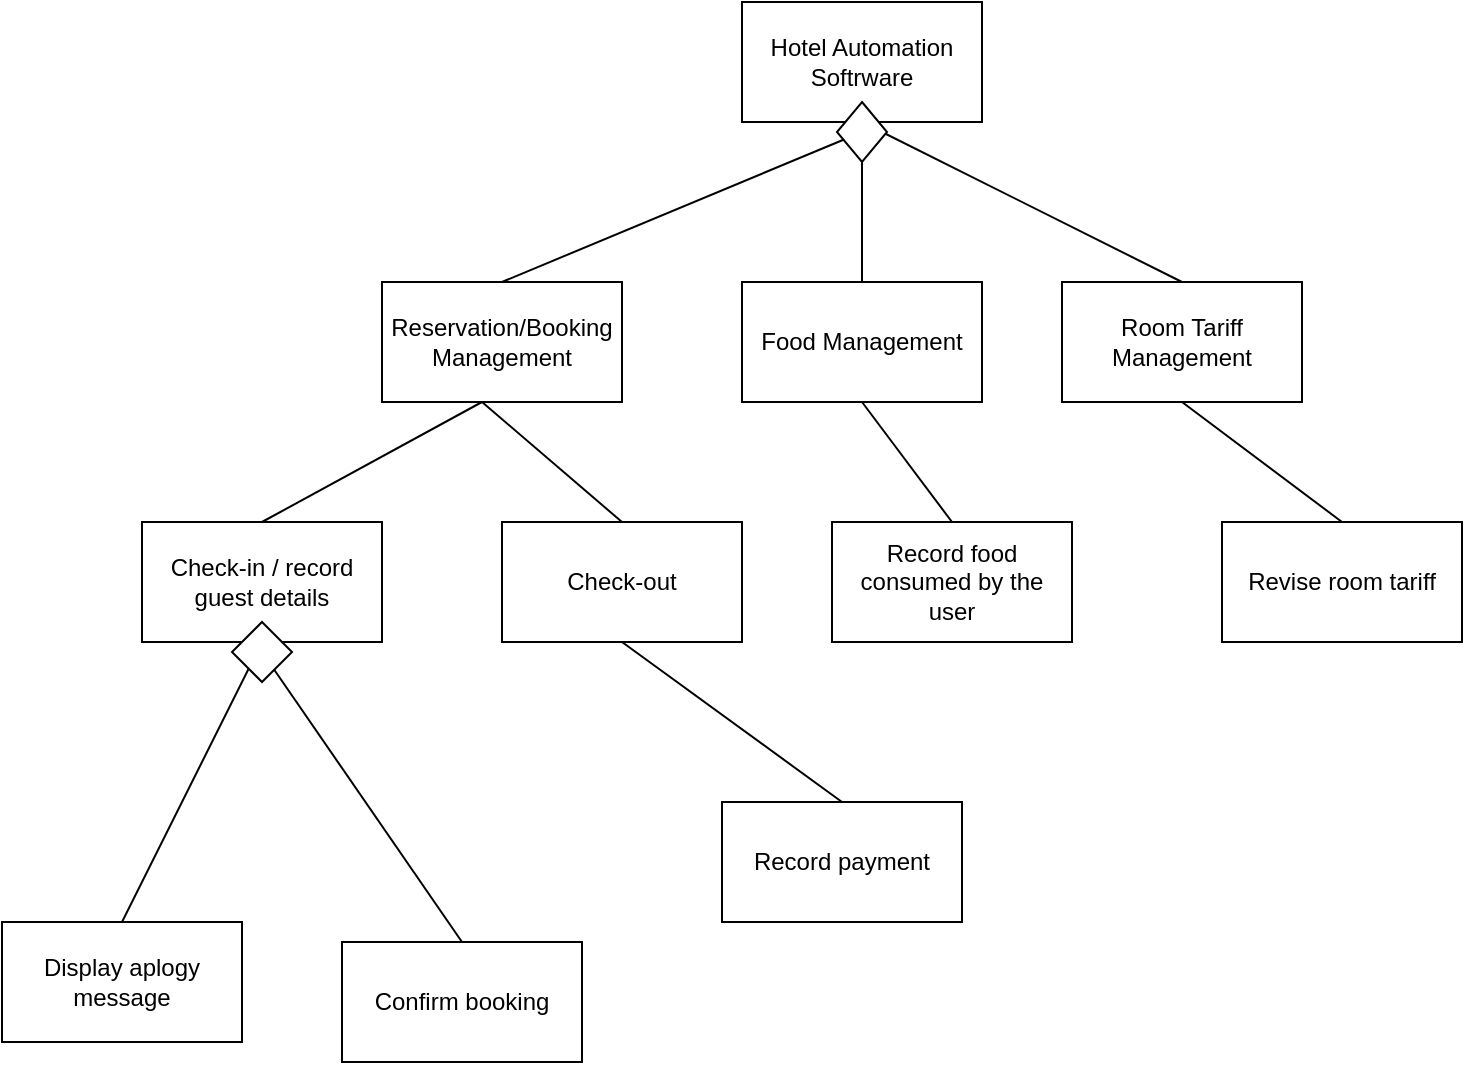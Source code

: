<mxfile version="23.0.2" type="github">
  <diagram name="Page-1" id="g9mWmTQ1nybfM8FPqdao">
    <mxGraphModel dx="832" dy="481" grid="1" gridSize="10" guides="1" tooltips="1" connect="1" arrows="1" fold="1" page="1" pageScale="1" pageWidth="850" pageHeight="1100" math="0" shadow="0">
      <root>
        <mxCell id="0" />
        <mxCell id="1" parent="0" />
        <mxCell id="S7oeK-ySaSxlkqAcZ5Gg-1" value="Hotel Automation Softrware" style="rounded=0;whiteSpace=wrap;html=1;" parent="1" vertex="1">
          <mxGeometry x="380" y="50" width="120" height="60" as="geometry" />
        </mxCell>
        <mxCell id="S7oeK-ySaSxlkqAcZ5Gg-2" value="Food Management" style="whiteSpace=wrap;html=1;rounded=0;" parent="1" vertex="1">
          <mxGeometry x="380" y="190" width="120" height="60" as="geometry" />
        </mxCell>
        <mxCell id="S7oeK-ySaSxlkqAcZ5Gg-4" value="Room Tariff Management" style="whiteSpace=wrap;html=1;rounded=0;" parent="1" vertex="1">
          <mxGeometry x="540" y="190" width="120" height="60" as="geometry" />
        </mxCell>
        <mxCell id="S7oeK-ySaSxlkqAcZ5Gg-6" value="" style="endArrow=none;html=1;rounded=0;exitX=0.5;exitY=0;exitDx=0;exitDy=0;" parent="1" source="S7oeK-ySaSxlkqAcZ5Gg-4" edge="1">
          <mxGeometry width="50" height="50" relative="1" as="geometry">
            <mxPoint x="510" y="160" as="sourcePoint" />
            <mxPoint x="440" y="110" as="targetPoint" />
          </mxGeometry>
        </mxCell>
        <mxCell id="S7oeK-ySaSxlkqAcZ5Gg-7" value="Reservation/Booking Management" style="rounded=0;whiteSpace=wrap;html=1;" parent="1" vertex="1">
          <mxGeometry x="200" y="190" width="120" height="60" as="geometry" />
        </mxCell>
        <mxCell id="S7oeK-ySaSxlkqAcZ5Gg-8" value="" style="endArrow=none;html=1;rounded=0;exitX=0.5;exitY=0;exitDx=0;exitDy=0;" parent="1" source="9odn9yFplDdaNevwLGTy-14" edge="1">
          <mxGeometry width="50" height="50" relative="1" as="geometry">
            <mxPoint x="390" y="160" as="sourcePoint" />
            <mxPoint x="440" y="110" as="targetPoint" />
          </mxGeometry>
        </mxCell>
        <mxCell id="S7oeK-ySaSxlkqAcZ5Gg-9" value="Check-in / record guest details" style="rounded=0;whiteSpace=wrap;html=1;" parent="1" vertex="1">
          <mxGeometry x="80" y="310" width="120" height="60" as="geometry" />
        </mxCell>
        <mxCell id="S7oeK-ySaSxlkqAcZ5Gg-10" value="Check-out" style="rounded=0;whiteSpace=wrap;html=1;" parent="1" vertex="1">
          <mxGeometry x="260" y="310" width="120" height="60" as="geometry" />
        </mxCell>
        <mxCell id="S7oeK-ySaSxlkqAcZ5Gg-11" value="" style="endArrow=none;html=1;rounded=0;exitX=0.5;exitY=0;exitDx=0;exitDy=0;" parent="1" source="S7oeK-ySaSxlkqAcZ5Gg-9" edge="1">
          <mxGeometry width="50" height="50" relative="1" as="geometry">
            <mxPoint x="200" y="300" as="sourcePoint" />
            <mxPoint x="250" y="250" as="targetPoint" />
          </mxGeometry>
        </mxCell>
        <mxCell id="S7oeK-ySaSxlkqAcZ5Gg-12" value="" style="endArrow=none;html=1;rounded=0;exitX=0.5;exitY=0;exitDx=0;exitDy=0;" parent="1" source="S7oeK-ySaSxlkqAcZ5Gg-10" edge="1">
          <mxGeometry width="50" height="50" relative="1" as="geometry">
            <mxPoint x="200" y="300" as="sourcePoint" />
            <mxPoint x="250" y="250" as="targetPoint" />
          </mxGeometry>
        </mxCell>
        <mxCell id="S7oeK-ySaSxlkqAcZ5Gg-14" value="Display aplogy message" style="rounded=0;whiteSpace=wrap;html=1;" parent="1" vertex="1">
          <mxGeometry x="10" y="510" width="120" height="60" as="geometry" />
        </mxCell>
        <mxCell id="S7oeK-ySaSxlkqAcZ5Gg-15" value="Confirm booking" style="rounded=0;whiteSpace=wrap;html=1;" parent="1" vertex="1">
          <mxGeometry x="180" y="520" width="120" height="60" as="geometry" />
        </mxCell>
        <mxCell id="S7oeK-ySaSxlkqAcZ5Gg-18" value="" style="endArrow=none;html=1;rounded=0;exitX=0.5;exitY=0;exitDx=0;exitDy=0;" parent="1" source="9odn9yFplDdaNevwLGTy-11" edge="1">
          <mxGeometry width="50" height="50" relative="1" as="geometry">
            <mxPoint x="90" y="550" as="sourcePoint" />
            <mxPoint x="140" y="370" as="targetPoint" />
          </mxGeometry>
        </mxCell>
        <mxCell id="9odn9yFplDdaNevwLGTy-1" value="Record payment" style="rounded=0;whiteSpace=wrap;html=1;" vertex="1" parent="1">
          <mxGeometry x="370" y="450" width="120" height="60" as="geometry" />
        </mxCell>
        <mxCell id="9odn9yFplDdaNevwLGTy-2" value="" style="endArrow=none;html=1;rounded=0;exitX=0.5;exitY=0;exitDx=0;exitDy=0;" edge="1" parent="1" source="9odn9yFplDdaNevwLGTy-1">
          <mxGeometry width="50" height="50" relative="1" as="geometry">
            <mxPoint x="270" y="420" as="sourcePoint" />
            <mxPoint x="320" y="370" as="targetPoint" />
          </mxGeometry>
        </mxCell>
        <mxCell id="9odn9yFplDdaNevwLGTy-3" value="Record food consumed by the user" style="rounded=0;whiteSpace=wrap;html=1;" vertex="1" parent="1">
          <mxGeometry x="425" y="310" width="120" height="60" as="geometry" />
        </mxCell>
        <mxCell id="9odn9yFplDdaNevwLGTy-4" value="" style="endArrow=none;html=1;rounded=0;exitX=0.5;exitY=0;exitDx=0;exitDy=0;" edge="1" parent="1" source="9odn9yFplDdaNevwLGTy-3">
          <mxGeometry width="50" height="50" relative="1" as="geometry">
            <mxPoint x="390" y="300" as="sourcePoint" />
            <mxPoint x="440" y="250" as="targetPoint" />
          </mxGeometry>
        </mxCell>
        <mxCell id="9odn9yFplDdaNevwLGTy-5" value="Revise room tariff" style="rounded=0;whiteSpace=wrap;html=1;" vertex="1" parent="1">
          <mxGeometry x="620" y="310" width="120" height="60" as="geometry" />
        </mxCell>
        <mxCell id="9odn9yFplDdaNevwLGTy-6" value="" style="endArrow=none;html=1;rounded=0;exitX=0.5;exitY=0;exitDx=0;exitDy=0;" edge="1" parent="1" source="9odn9yFplDdaNevwLGTy-5">
          <mxGeometry width="50" height="50" relative="1" as="geometry">
            <mxPoint x="550" y="300" as="sourcePoint" />
            <mxPoint x="600" y="250" as="targetPoint" />
          </mxGeometry>
        </mxCell>
        <mxCell id="9odn9yFplDdaNevwLGTy-10" value="" style="endArrow=none;html=1;rounded=0;exitX=0.5;exitY=0;exitDx=0;exitDy=0;" edge="1" parent="1" source="S7oeK-ySaSxlkqAcZ5Gg-2">
          <mxGeometry width="50" height="50" relative="1" as="geometry">
            <mxPoint x="400" y="270" as="sourcePoint" />
            <mxPoint x="440" y="110" as="targetPoint" />
          </mxGeometry>
        </mxCell>
        <mxCell id="9odn9yFplDdaNevwLGTy-12" value="" style="endArrow=none;html=1;rounded=0;exitX=0.5;exitY=0;exitDx=0;exitDy=0;" edge="1" parent="1" source="S7oeK-ySaSxlkqAcZ5Gg-14">
          <mxGeometry width="50" height="50" relative="1" as="geometry">
            <mxPoint x="70" y="510" as="sourcePoint" />
            <mxPoint x="140" y="370" as="targetPoint" />
          </mxGeometry>
        </mxCell>
        <mxCell id="9odn9yFplDdaNevwLGTy-13" value="" style="endArrow=none;html=1;rounded=0;exitX=0.5;exitY=0;exitDx=0;exitDy=0;" edge="1" parent="1" source="S7oeK-ySaSxlkqAcZ5Gg-15" target="9odn9yFplDdaNevwLGTy-11">
          <mxGeometry width="50" height="50" relative="1" as="geometry">
            <mxPoint x="240" y="520" as="sourcePoint" />
            <mxPoint x="140" y="370" as="targetPoint" />
          </mxGeometry>
        </mxCell>
        <mxCell id="9odn9yFplDdaNevwLGTy-11" value="" style="rhombus;whiteSpace=wrap;html=1;" vertex="1" parent="1">
          <mxGeometry x="125" y="360" width="30" height="30" as="geometry" />
        </mxCell>
        <mxCell id="9odn9yFplDdaNevwLGTy-15" value="" style="endArrow=none;html=1;rounded=0;exitX=0.5;exitY=0;exitDx=0;exitDy=0;" edge="1" parent="1" source="S7oeK-ySaSxlkqAcZ5Gg-7" target="9odn9yFplDdaNevwLGTy-14">
          <mxGeometry width="50" height="50" relative="1" as="geometry">
            <mxPoint x="260" y="190" as="sourcePoint" />
            <mxPoint x="440" y="110" as="targetPoint" />
          </mxGeometry>
        </mxCell>
        <mxCell id="9odn9yFplDdaNevwLGTy-14" value="" style="rhombus;whiteSpace=wrap;html=1;" vertex="1" parent="1">
          <mxGeometry x="427.5" y="100" width="25" height="30" as="geometry" />
        </mxCell>
      </root>
    </mxGraphModel>
  </diagram>
</mxfile>
